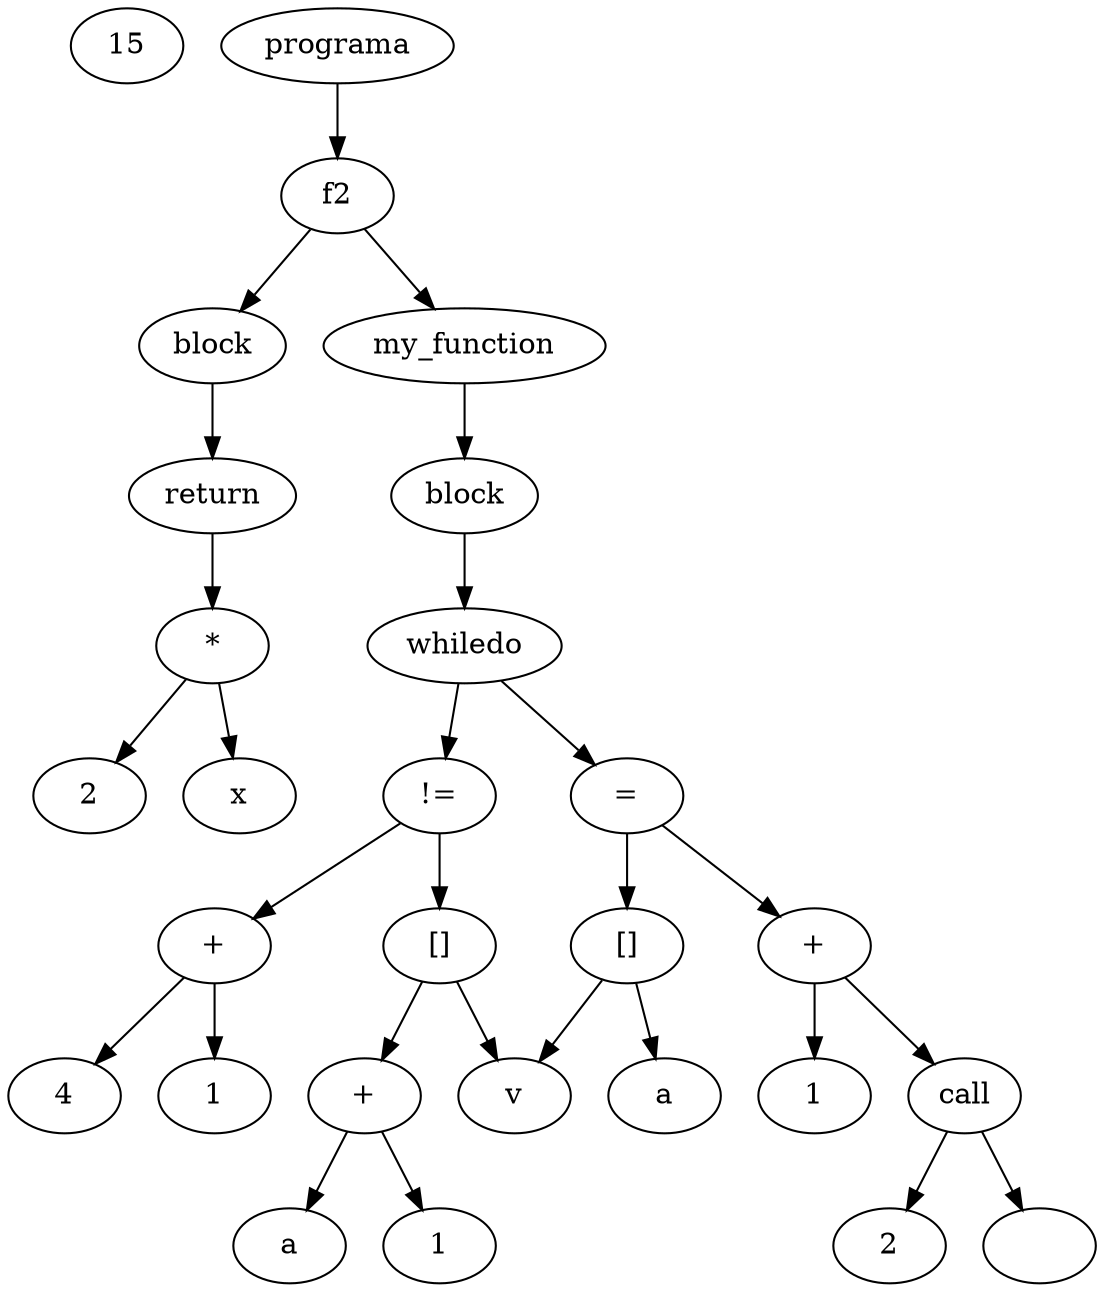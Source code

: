 digraph G {
node_0x24d1100 [label="15"]
node_0x24e4b90 [label="2"]
node_0x24e4c00 [label="x"]
node_0x24e4c30 [label="*"]
node_0x24e4c30 -> node_0x24e4b90
node_0x24e4c30 -> node_0x24e4c00
node_0x24e4c80 [label="return"]
node_0x24e4c80 -> node_0x24e4c30
node_0x24e4cd0 [label="block"]
node_0x24e4cd0 -> node_0x24e4c80
node_0x24e4d20 [label="f2"]
node_0x24e4d20 -> node_0x24e4cd0
node_0x24eeb10 [label="a"]
node_0x24f39d0 [label="1"]
node_0x24f3a00 [label="+"]
node_0x24f3a00 -> node_0x24eeb10
node_0x24f3a00 -> node_0x24f39d0
node_0x24f3a50 [label="[]"]
node_0x24c7400 [label="v"]
node_0x24f3a50 -> node_0x24c7400
node_0x24f3a50 -> node_0x24f3a00
node_0x24fd7d0 [label="4"]
node_0x24fd840 [label="1"]
node_0x24fd870 [label="+"]
node_0x24fd870 -> node_0x24fd7d0
node_0x24fd870 -> node_0x24fd840
node_0x24fd8c0 [label="!="]
node_0x24fd8c0 -> node_0x24f3a50
node_0x24fd8c0 -> node_0x24fd870
node_0x2502800 [label="a"]
node_0x25028b0 [label="2"]
node_0x25028e0 [label="call"]
node_0x24cc290 [label=""]
node_0x25028e0 -> node_0x24cc290
node_0x25028e0 -> node_0x25028b0
node_0x25029a0 [label="1"]
node_0x25029d0 [label="+"]
node_0x25029d0 -> node_0x25028e0
node_0x25029d0 -> node_0x25029a0
node_0x2502a20 [label="="]
node_0x2502a50 [label="[]"]
node_0x24c7400 [label="v"]
node_0x2502a20 -> node_0x2502a50
node_0x2502a20 -> node_0x25029d0
node_0x2502a50 -> node_0x24c7400
node_0x2502a50 -> node_0x2502800
node_0x2502af0 [label="whiledo"]
node_0x2502af0 -> node_0x24fd8c0
node_0x2502af0 -> node_0x2502a20
node_0x2502b40 [label="block"]
node_0x2502b40 -> node_0x2502af0
node_0x2502b90 [label="my_function"]
node_0x2502b90 -> node_0x2502b40
node_0x24e4d20 -> node_0x2502b90
node_0x2502be0 [label="programa"]
node_0x2502be0 -> node_0x24e4d20
}
